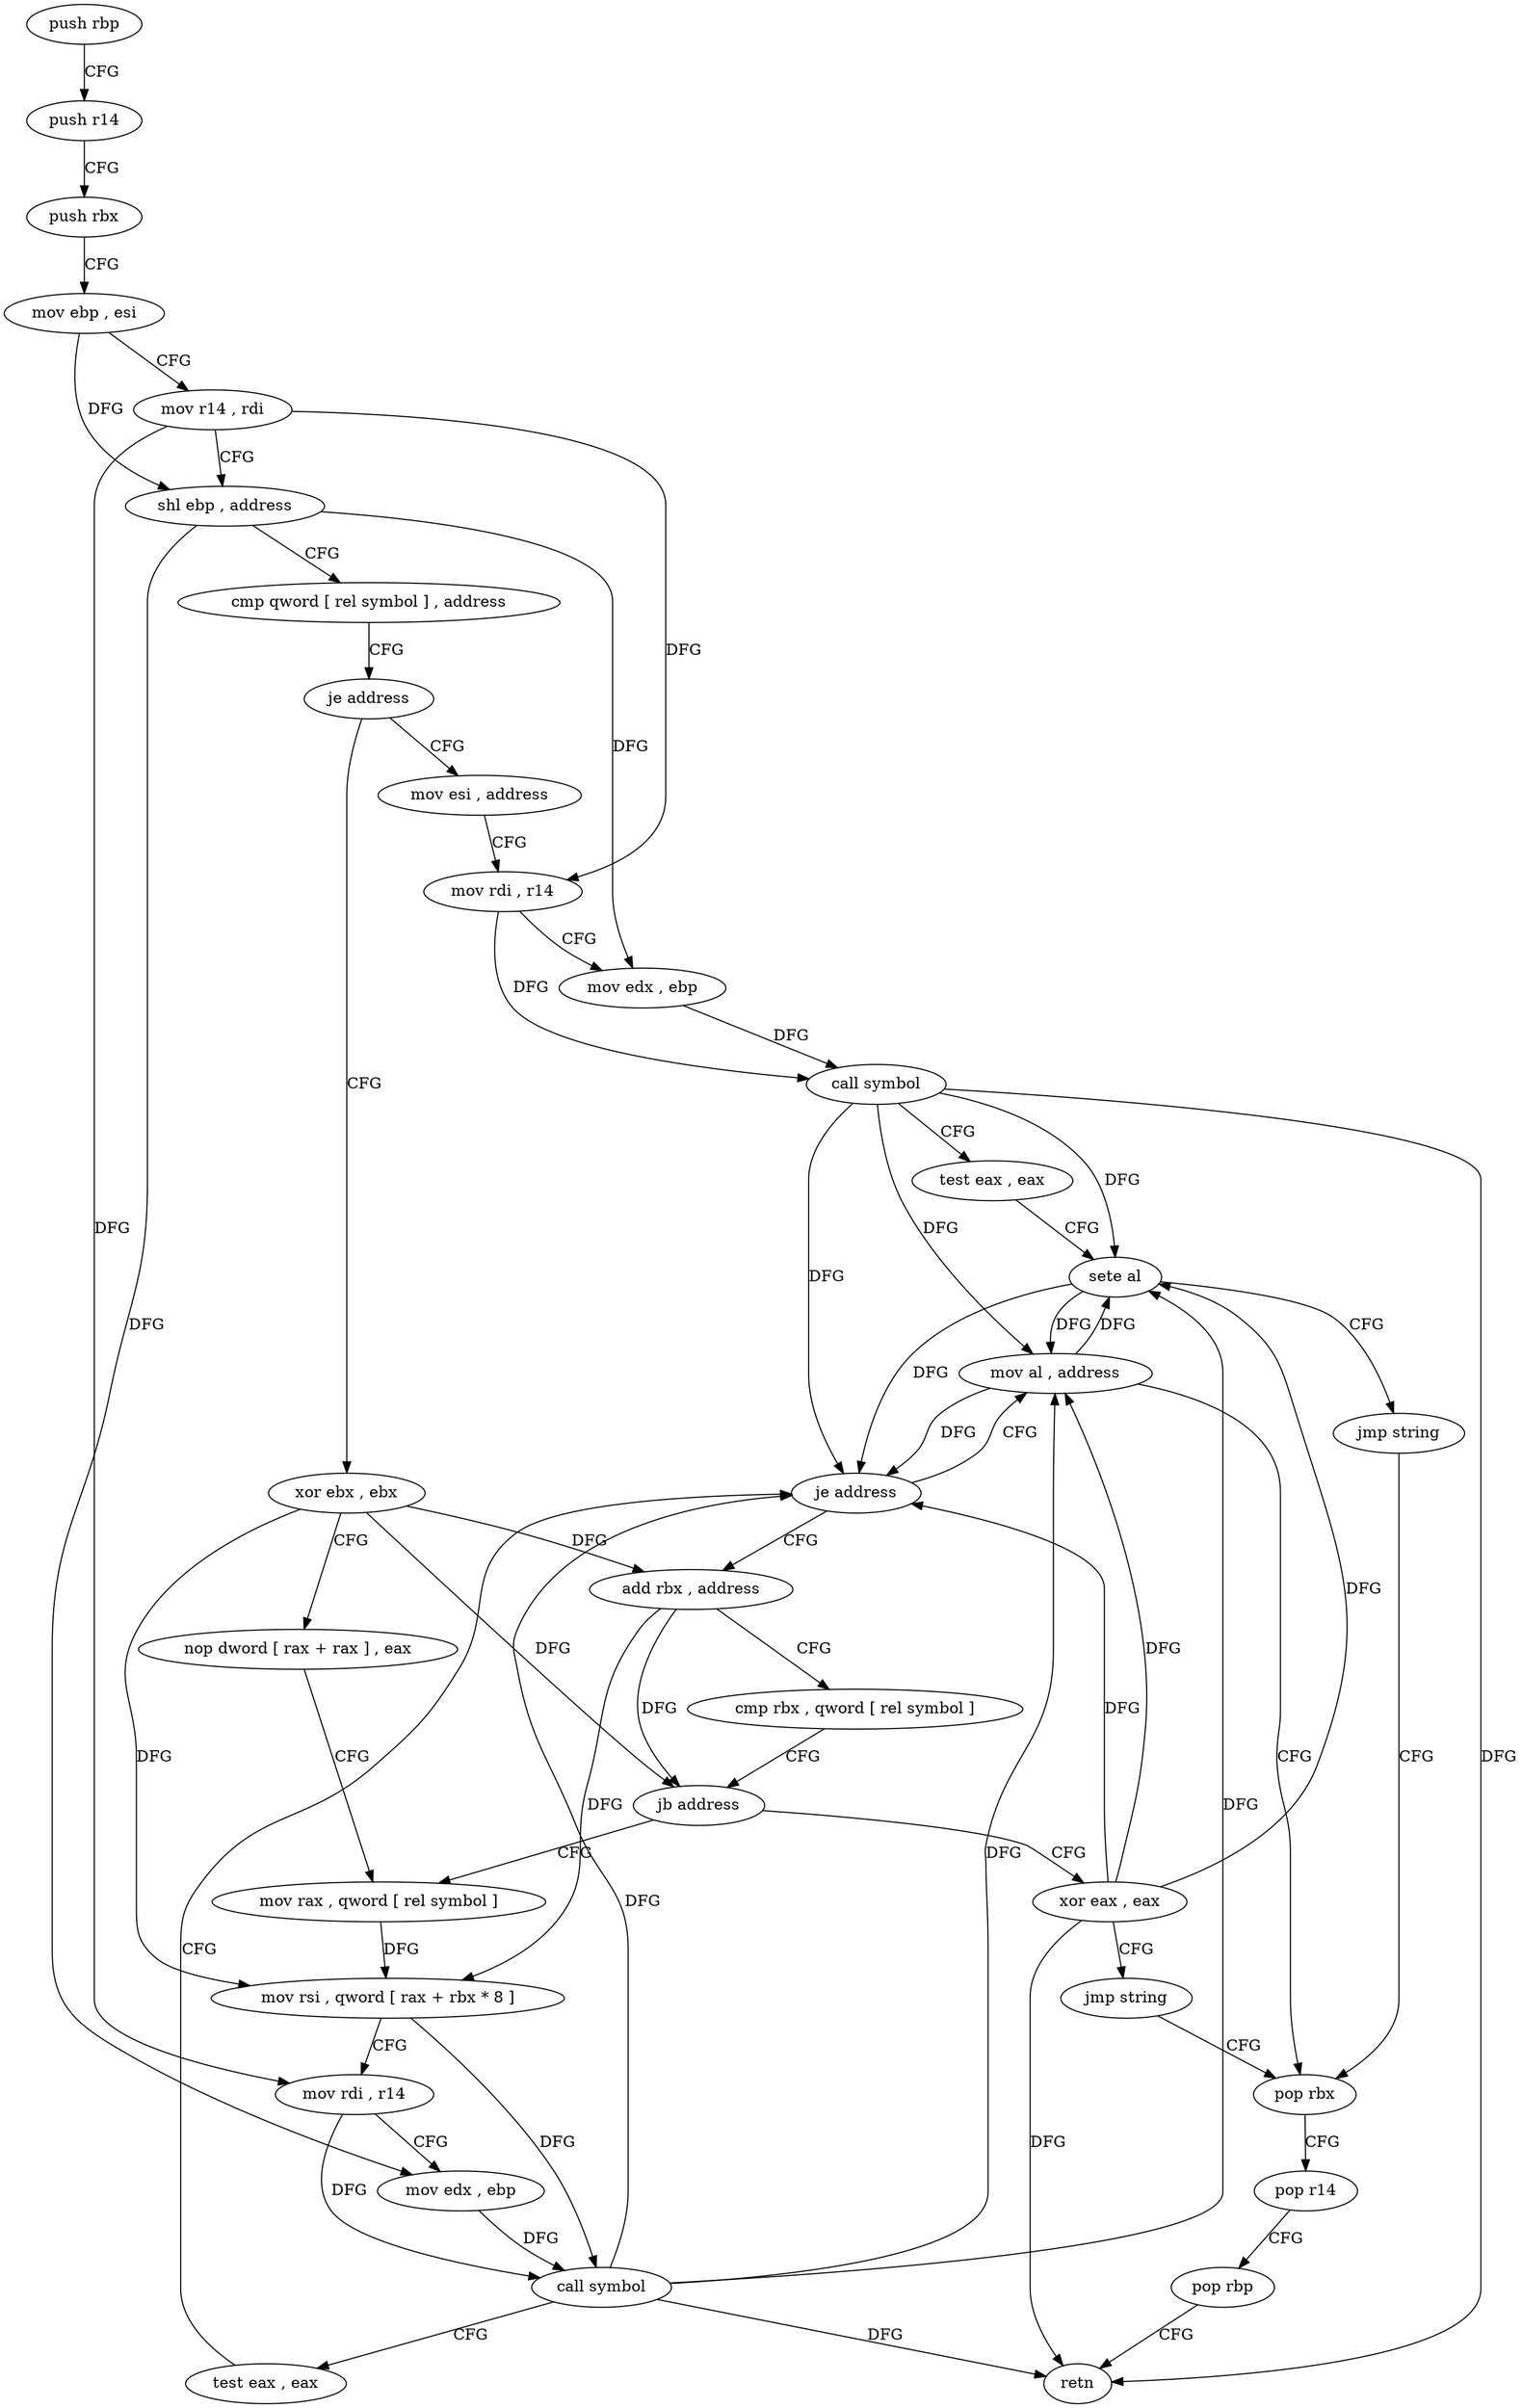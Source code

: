 digraph "func" {
"4218480" [label = "push rbp" ]
"4218481" [label = "push r14" ]
"4218483" [label = "push rbx" ]
"4218484" [label = "mov ebp , esi" ]
"4218486" [label = "mov r14 , rdi" ]
"4218489" [label = "shl ebp , address" ]
"4218492" [label = "cmp qword [ rel symbol ] , address" ]
"4218500" [label = "je address" ]
"4218554" [label = "mov esi , address" ]
"4218502" [label = "xor ebx , ebx" ]
"4218559" [label = "mov rdi , r14" ]
"4218562" [label = "mov edx , ebp" ]
"4218564" [label = "call symbol" ]
"4218569" [label = "test eax , eax" ]
"4218571" [label = "sete al" ]
"4218574" [label = "jmp string" ]
"4218578" [label = "pop rbx" ]
"4218504" [label = "nop dword [ rax + rax ] , eax" ]
"4218512" [label = "mov rax , qword [ rel symbol ]" ]
"4218579" [label = "pop r14" ]
"4218581" [label = "pop rbp" ]
"4218582" [label = "retn" ]
"4218576" [label = "mov al , address" ]
"4218537" [label = "add rbx , address" ]
"4218541" [label = "cmp rbx , qword [ rel symbol ]" ]
"4218548" [label = "jb address" ]
"4218550" [label = "xor eax , eax" ]
"4218519" [label = "mov rsi , qword [ rax + rbx * 8 ]" ]
"4218523" [label = "mov rdi , r14" ]
"4218526" [label = "mov edx , ebp" ]
"4218528" [label = "call symbol" ]
"4218533" [label = "test eax , eax" ]
"4218535" [label = "je address" ]
"4218552" [label = "jmp string" ]
"4218480" -> "4218481" [ label = "CFG" ]
"4218481" -> "4218483" [ label = "CFG" ]
"4218483" -> "4218484" [ label = "CFG" ]
"4218484" -> "4218486" [ label = "CFG" ]
"4218484" -> "4218489" [ label = "DFG" ]
"4218486" -> "4218489" [ label = "CFG" ]
"4218486" -> "4218559" [ label = "DFG" ]
"4218486" -> "4218523" [ label = "DFG" ]
"4218489" -> "4218492" [ label = "CFG" ]
"4218489" -> "4218562" [ label = "DFG" ]
"4218489" -> "4218526" [ label = "DFG" ]
"4218492" -> "4218500" [ label = "CFG" ]
"4218500" -> "4218554" [ label = "CFG" ]
"4218500" -> "4218502" [ label = "CFG" ]
"4218554" -> "4218559" [ label = "CFG" ]
"4218502" -> "4218504" [ label = "CFG" ]
"4218502" -> "4218519" [ label = "DFG" ]
"4218502" -> "4218537" [ label = "DFG" ]
"4218502" -> "4218548" [ label = "DFG" ]
"4218559" -> "4218562" [ label = "CFG" ]
"4218559" -> "4218564" [ label = "DFG" ]
"4218562" -> "4218564" [ label = "DFG" ]
"4218564" -> "4218569" [ label = "CFG" ]
"4218564" -> "4218571" [ label = "DFG" ]
"4218564" -> "4218582" [ label = "DFG" ]
"4218564" -> "4218535" [ label = "DFG" ]
"4218564" -> "4218576" [ label = "DFG" ]
"4218569" -> "4218571" [ label = "CFG" ]
"4218571" -> "4218574" [ label = "CFG" ]
"4218571" -> "4218535" [ label = "DFG" ]
"4218571" -> "4218576" [ label = "DFG" ]
"4218574" -> "4218578" [ label = "CFG" ]
"4218578" -> "4218579" [ label = "CFG" ]
"4218504" -> "4218512" [ label = "CFG" ]
"4218512" -> "4218519" [ label = "DFG" ]
"4218579" -> "4218581" [ label = "CFG" ]
"4218581" -> "4218582" [ label = "CFG" ]
"4218576" -> "4218578" [ label = "CFG" ]
"4218576" -> "4218571" [ label = "DFG" ]
"4218576" -> "4218535" [ label = "DFG" ]
"4218537" -> "4218541" [ label = "CFG" ]
"4218537" -> "4218519" [ label = "DFG" ]
"4218537" -> "4218548" [ label = "DFG" ]
"4218541" -> "4218548" [ label = "CFG" ]
"4218548" -> "4218512" [ label = "CFG" ]
"4218548" -> "4218550" [ label = "CFG" ]
"4218550" -> "4218552" [ label = "CFG" ]
"4218550" -> "4218571" [ label = "DFG" ]
"4218550" -> "4218535" [ label = "DFG" ]
"4218550" -> "4218576" [ label = "DFG" ]
"4218550" -> "4218582" [ label = "DFG" ]
"4218519" -> "4218523" [ label = "CFG" ]
"4218519" -> "4218528" [ label = "DFG" ]
"4218523" -> "4218526" [ label = "CFG" ]
"4218523" -> "4218528" [ label = "DFG" ]
"4218526" -> "4218528" [ label = "DFG" ]
"4218528" -> "4218533" [ label = "CFG" ]
"4218528" -> "4218571" [ label = "DFG" ]
"4218528" -> "4218582" [ label = "DFG" ]
"4218528" -> "4218535" [ label = "DFG" ]
"4218528" -> "4218576" [ label = "DFG" ]
"4218533" -> "4218535" [ label = "CFG" ]
"4218535" -> "4218576" [ label = "CFG" ]
"4218535" -> "4218537" [ label = "CFG" ]
"4218552" -> "4218578" [ label = "CFG" ]
}
